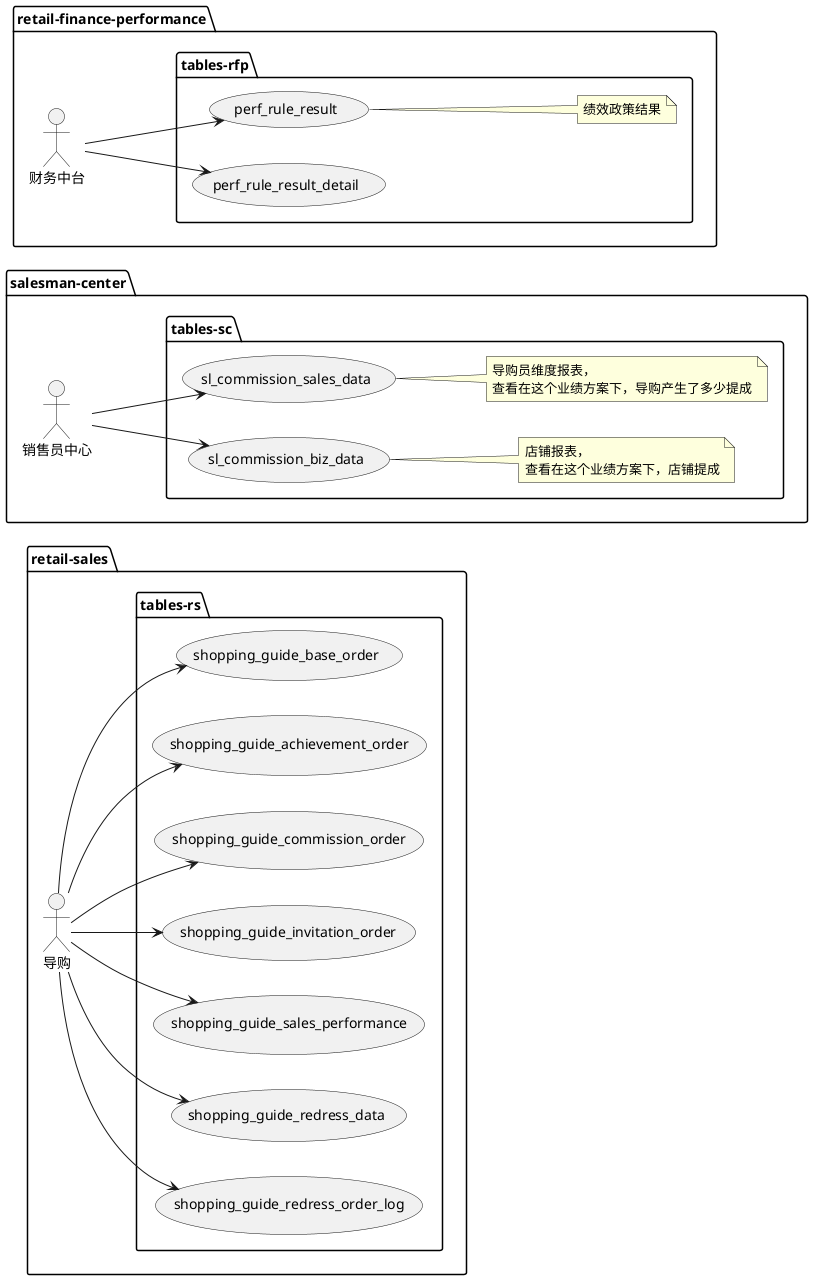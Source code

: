@startuml
left to right direction

package "retail-sales" {
  actor 导购 as rs
  package "tables-rs" {
    usecase "shopping_guide_base_order" as sgbo
    usecase "shopping_guide_achievement_order" as sgao
    usecase "shopping_guide_commission_order" as sgco
    usecase "shopping_guide_invitation_order" as sgio

    usecase "shopping_guide_sales_performance" as sgsp
    usecase "shopping_guide_redress_data" as sgrd
    usecase "shopping_guide_redress_order_log" as sgrol

  }

 rs --> sgbo
 rs --> sgao
 rs --> sgco
 rs --> sgio

 rs --> sgsp
 rs --> sgrd
 rs --> sgrol
}


package "salesman-center" {
    actor 销售员中心 as sc

    package "tables-sc" {
        usecase "sl_commission_sales_data" as scsd
         note right {
            导购员维度报表，
            查看在这个业绩方案下，导购产生了多少提成
        }
        usecase "sl_commission_biz_data" as scbd
        note right {
            店铺报表，
            查看在这个业绩方案下，店铺提成
        }
    }

    sc --> scsd
    sc --> scbd
}

package "retail-finance-performance" {
    actor 财务中台 as rfp

    package "tables-rfp" {
        usecase "perf_rule_result" as prr
        note right {
            绩效政策结果
        }
        usecase "perf_rule_result_detail" as prrd
    }

    rfp --> prr
    rfp --> prrd
}
@enduml